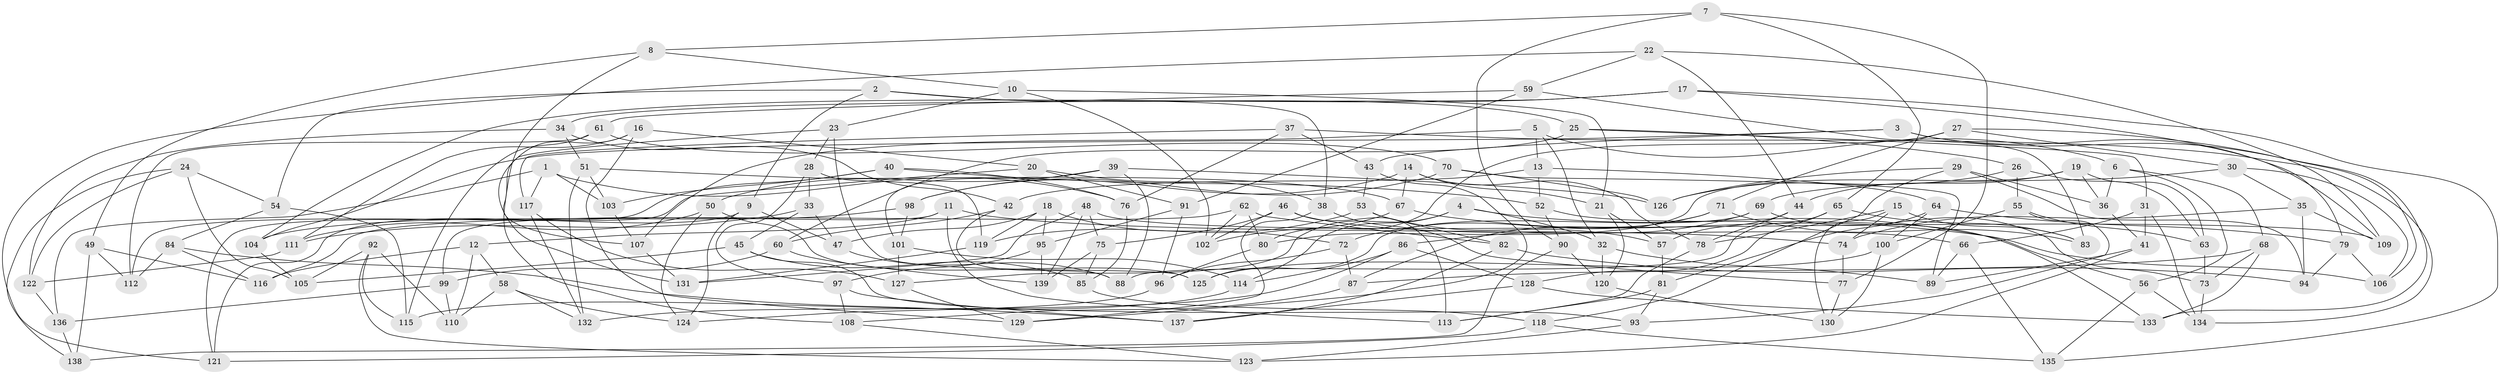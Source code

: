 // coarse degree distribution, {4: 0.3902439024390244, 3: 0.0975609756097561, 6: 0.0975609756097561, 5: 0.14634146341463414, 10: 0.04878048780487805, 9: 0.07317073170731707, 8: 0.07317073170731707, 19: 0.024390243902439025, 12: 0.024390243902439025, 14: 0.024390243902439025}
// Generated by graph-tools (version 1.1) at 2025/02/03/04/25 22:02:16]
// undirected, 139 vertices, 278 edges
graph export_dot {
graph [start="1"]
  node [color=gray90,style=filled];
  1;
  2;
  3;
  4;
  5;
  6;
  7;
  8;
  9;
  10;
  11;
  12;
  13;
  14;
  15;
  16;
  17;
  18;
  19;
  20;
  21;
  22;
  23;
  24;
  25;
  26;
  27;
  28;
  29;
  30;
  31;
  32;
  33;
  34;
  35;
  36;
  37;
  38;
  39;
  40;
  41;
  42;
  43;
  44;
  45;
  46;
  47;
  48;
  49;
  50;
  51;
  52;
  53;
  54;
  55;
  56;
  57;
  58;
  59;
  60;
  61;
  62;
  63;
  64;
  65;
  66;
  67;
  68;
  69;
  70;
  71;
  72;
  73;
  74;
  75;
  76;
  77;
  78;
  79;
  80;
  81;
  82;
  83;
  84;
  85;
  86;
  87;
  88;
  89;
  90;
  91;
  92;
  93;
  94;
  95;
  96;
  97;
  98;
  99;
  100;
  101;
  102;
  103;
  104;
  105;
  106;
  107;
  108;
  109;
  110;
  111;
  112;
  113;
  114;
  115;
  116;
  117;
  118;
  119;
  120;
  121;
  122;
  123;
  124;
  125;
  126;
  127;
  128;
  129;
  130;
  131;
  132;
  133;
  134;
  135;
  136;
  137;
  138;
  139;
  1 -- 103;
  1 -- 136;
  1 -- 117;
  1 -- 76;
  2 -- 38;
  2 -- 9;
  2 -- 54;
  2 -- 25;
  3 -- 104;
  3 -- 43;
  3 -- 133;
  3 -- 109;
  4 -- 114;
  4 -- 32;
  4 -- 127;
  4 -- 56;
  5 -- 13;
  5 -- 32;
  5 -- 6;
  5 -- 107;
  6 -- 36;
  6 -- 56;
  6 -- 68;
  7 -- 8;
  7 -- 77;
  7 -- 65;
  7 -- 90;
  8 -- 107;
  8 -- 10;
  8 -- 49;
  9 -- 47;
  9 -- 121;
  9 -- 124;
  10 -- 102;
  10 -- 23;
  10 -- 21;
  11 -- 113;
  11 -- 12;
  11 -- 99;
  11 -- 74;
  12 -- 116;
  12 -- 110;
  12 -- 58;
  13 -- 52;
  13 -- 64;
  13 -- 42;
  14 -- 78;
  14 -- 67;
  14 -- 98;
  14 -- 21;
  15 -- 78;
  15 -- 74;
  15 -- 130;
  15 -- 83;
  16 -- 131;
  16 -- 129;
  16 -- 20;
  16 -- 111;
  17 -- 104;
  17 -- 135;
  17 -- 34;
  17 -- 79;
  18 -- 72;
  18 -- 47;
  18 -- 95;
  18 -- 119;
  19 -- 80;
  19 -- 63;
  19 -- 36;
  19 -- 44;
  20 -- 91;
  20 -- 121;
  20 -- 38;
  21 -- 57;
  21 -- 120;
  22 -- 44;
  22 -- 59;
  22 -- 121;
  22 -- 109;
  23 -- 125;
  23 -- 108;
  23 -- 28;
  24 -- 122;
  24 -- 54;
  24 -- 105;
  24 -- 138;
  25 -- 26;
  25 -- 31;
  25 -- 60;
  26 -- 55;
  26 -- 126;
  26 -- 63;
  27 -- 30;
  27 -- 106;
  27 -- 80;
  27 -- 71;
  28 -- 119;
  28 -- 97;
  28 -- 33;
  29 -- 126;
  29 -- 94;
  29 -- 118;
  29 -- 36;
  30 -- 35;
  30 -- 69;
  30 -- 106;
  31 -- 66;
  31 -- 134;
  31 -- 41;
  32 -- 89;
  32 -- 120;
  33 -- 47;
  33 -- 111;
  33 -- 45;
  34 -- 122;
  34 -- 42;
  34 -- 51;
  35 -- 94;
  35 -- 74;
  35 -- 109;
  36 -- 41;
  37 -- 76;
  37 -- 117;
  37 -- 134;
  37 -- 43;
  38 -- 129;
  38 -- 77;
  39 -- 88;
  39 -- 126;
  39 -- 50;
  39 -- 101;
  40 -- 103;
  40 -- 52;
  40 -- 76;
  40 -- 112;
  41 -- 89;
  41 -- 123;
  42 -- 88;
  42 -- 60;
  43 -- 129;
  43 -- 53;
  44 -- 78;
  44 -- 57;
  45 -- 85;
  45 -- 93;
  45 -- 105;
  46 -- 66;
  46 -- 113;
  46 -- 102;
  46 -- 75;
  47 -- 88;
  48 -- 139;
  48 -- 131;
  48 -- 109;
  48 -- 75;
  49 -- 138;
  49 -- 112;
  49 -- 116;
  50 -- 111;
  50 -- 124;
  50 -- 125;
  51 -- 67;
  51 -- 132;
  51 -- 103;
  52 -- 90;
  52 -- 133;
  53 -- 119;
  53 -- 57;
  53 -- 82;
  54 -- 84;
  54 -- 115;
  55 -- 63;
  55 -- 100;
  55 -- 93;
  56 -- 135;
  56 -- 134;
  57 -- 81;
  58 -- 124;
  58 -- 132;
  58 -- 110;
  59 -- 61;
  59 -- 83;
  59 -- 91;
  60 -- 139;
  60 -- 99;
  61 -- 115;
  61 -- 70;
  61 -- 112;
  62 -- 102;
  62 -- 82;
  62 -- 80;
  62 -- 116;
  63 -- 73;
  64 -- 100;
  64 -- 79;
  64 -- 81;
  65 -- 128;
  65 -- 88;
  65 -- 83;
  66 -- 135;
  66 -- 89;
  67 -- 106;
  67 -- 102;
  68 -- 73;
  68 -- 133;
  68 -- 87;
  69 -- 73;
  69 -- 125;
  69 -- 86;
  70 -- 89;
  70 -- 98;
  70 -- 126;
  71 -- 72;
  71 -- 87;
  71 -- 83;
  72 -- 87;
  72 -- 96;
  73 -- 134;
  74 -- 77;
  75 -- 85;
  75 -- 139;
  76 -- 85;
  77 -- 130;
  78 -- 113;
  79 -- 94;
  79 -- 106;
  80 -- 96;
  81 -- 93;
  81 -- 113;
  82 -- 137;
  82 -- 94;
  84 -- 112;
  84 -- 116;
  84 -- 137;
  85 -- 118;
  86 -- 114;
  86 -- 128;
  86 -- 132;
  87 -- 108;
  90 -- 138;
  90 -- 120;
  91 -- 95;
  91 -- 96;
  92 -- 110;
  92 -- 105;
  92 -- 115;
  92 -- 123;
  93 -- 123;
  95 -- 139;
  95 -- 97;
  96 -- 124;
  97 -- 137;
  97 -- 108;
  98 -- 104;
  98 -- 101;
  99 -- 110;
  99 -- 136;
  100 -- 125;
  100 -- 130;
  101 -- 127;
  101 -- 114;
  103 -- 107;
  104 -- 105;
  107 -- 131;
  108 -- 123;
  111 -- 122;
  114 -- 115;
  117 -- 127;
  117 -- 132;
  118 -- 121;
  118 -- 135;
  119 -- 131;
  120 -- 130;
  122 -- 136;
  127 -- 129;
  128 -- 137;
  128 -- 133;
  136 -- 138;
}
